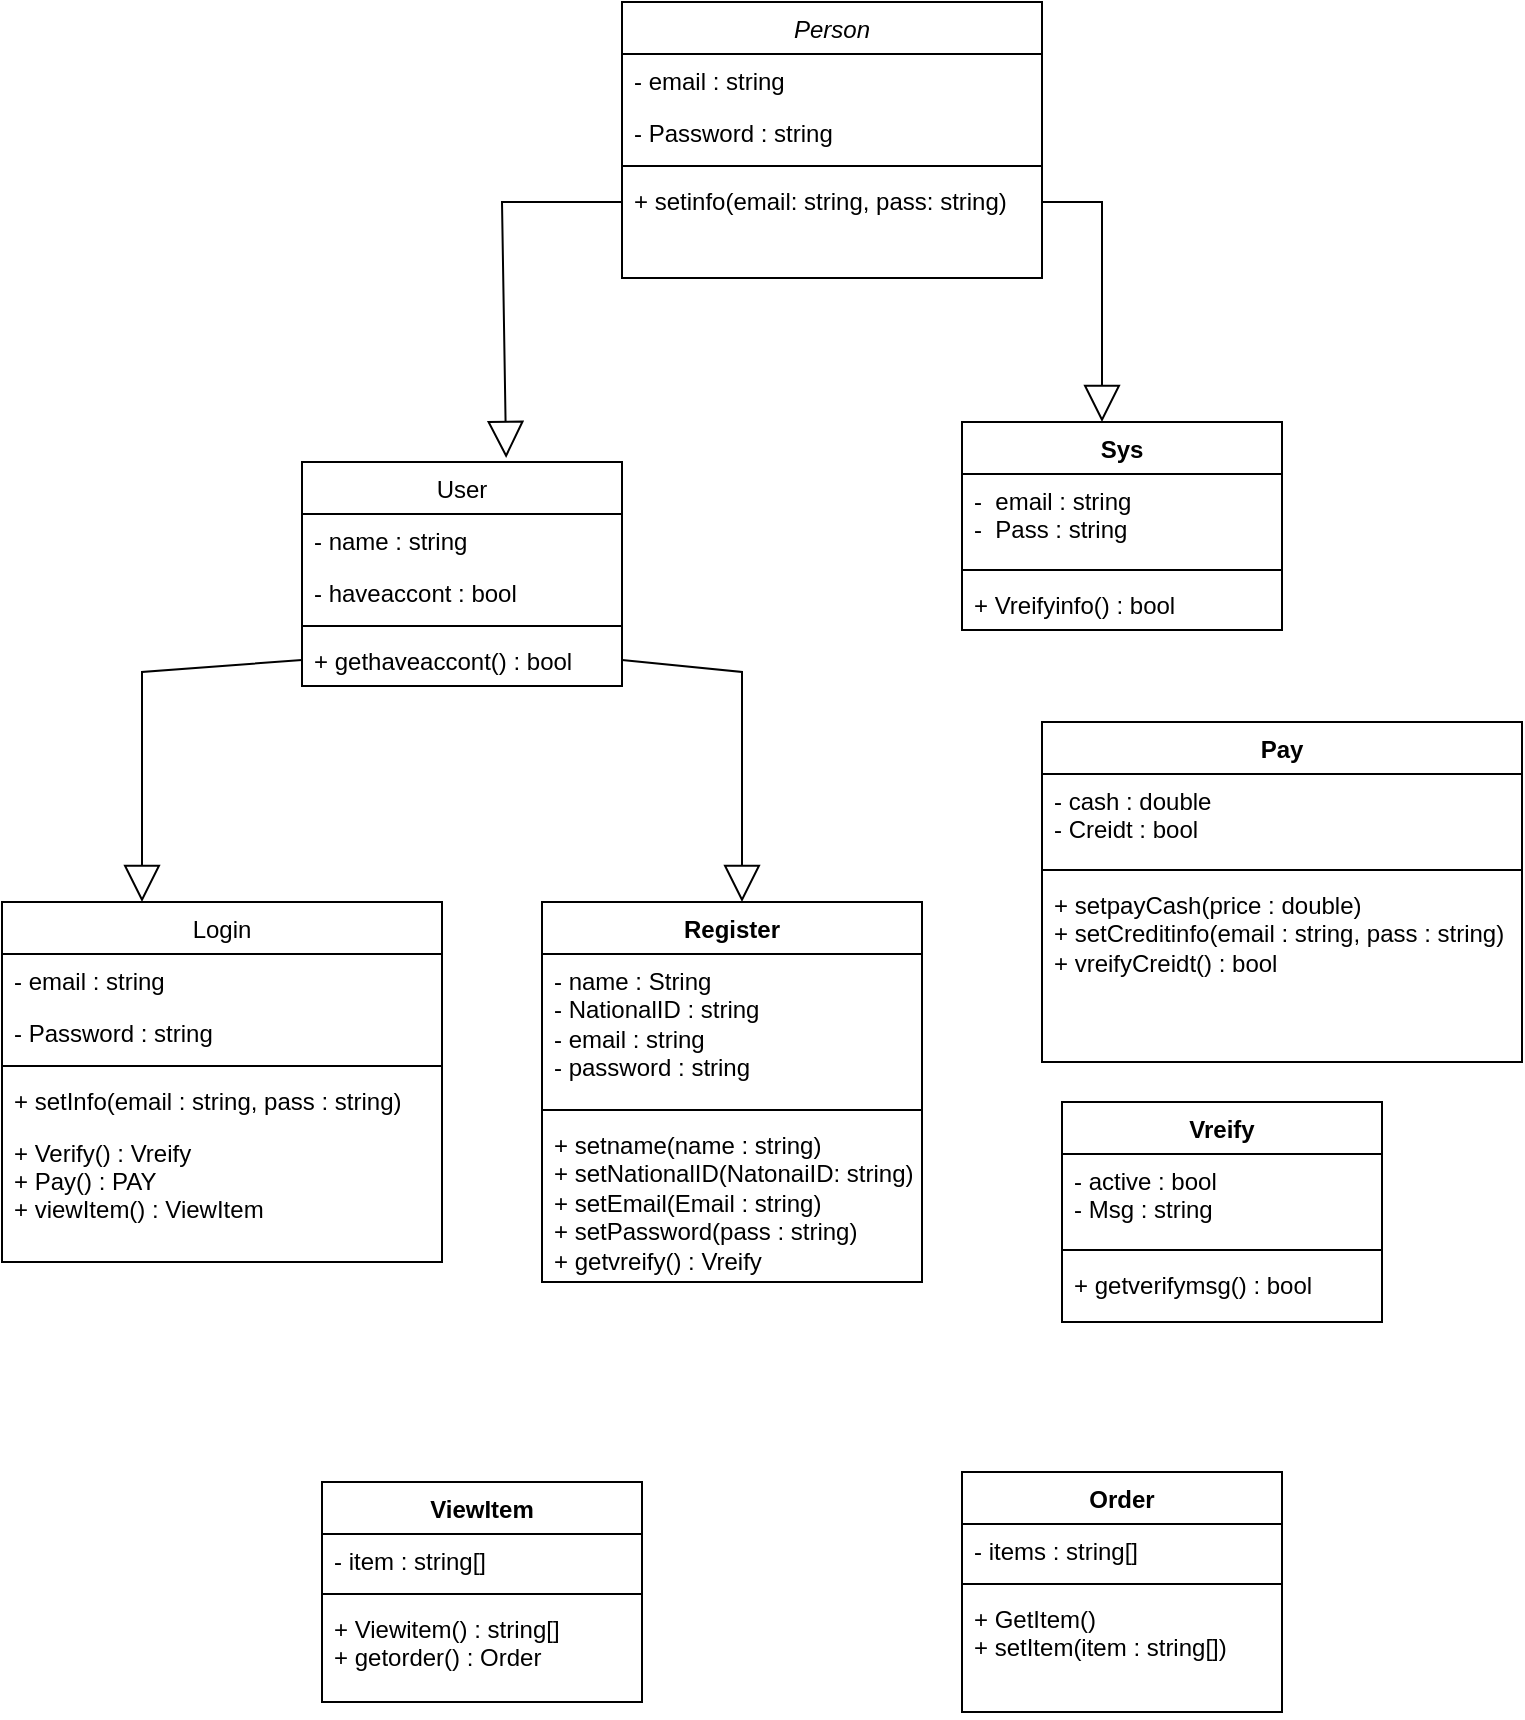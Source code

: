 <mxfile version="22.1.5" type="device">
  <diagram id="C5RBs43oDa-KdzZeNtuy" name="Page-1">
    <mxGraphModel dx="2140" dy="668" grid="1" gridSize="10" guides="1" tooltips="1" connect="1" arrows="1" fold="1" page="1" pageScale="1" pageWidth="827" pageHeight="1169" math="0" shadow="0">
      <root>
        <mxCell id="WIyWlLk6GJQsqaUBKTNV-0" />
        <mxCell id="WIyWlLk6GJQsqaUBKTNV-1" parent="WIyWlLk6GJQsqaUBKTNV-0" />
        <mxCell id="zkfFHV4jXpPFQw0GAbJ--0" value="Person" style="swimlane;fontStyle=2;align=center;verticalAlign=top;childLayout=stackLayout;horizontal=1;startSize=26;horizontalStack=0;resizeParent=1;resizeLast=0;collapsible=1;marginBottom=0;rounded=0;shadow=0;strokeWidth=1;" parent="WIyWlLk6GJQsqaUBKTNV-1" vertex="1">
          <mxGeometry x="150" y="150" width="210" height="138" as="geometry">
            <mxRectangle x="230" y="140" width="160" height="26" as="alternateBounds" />
          </mxGeometry>
        </mxCell>
        <mxCell id="zkfFHV4jXpPFQw0GAbJ--1" value="- email : string" style="text;align=left;verticalAlign=top;spacingLeft=4;spacingRight=4;overflow=hidden;rotatable=0;points=[[0,0.5],[1,0.5]];portConstraint=eastwest;" parent="zkfFHV4jXpPFQw0GAbJ--0" vertex="1">
          <mxGeometry y="26" width="210" height="26" as="geometry" />
        </mxCell>
        <mxCell id="zkfFHV4jXpPFQw0GAbJ--2" value="- Password : string" style="text;align=left;verticalAlign=top;spacingLeft=4;spacingRight=4;overflow=hidden;rotatable=0;points=[[0,0.5],[1,0.5]];portConstraint=eastwest;rounded=0;shadow=0;html=0;" parent="zkfFHV4jXpPFQw0GAbJ--0" vertex="1">
          <mxGeometry y="52" width="210" height="26" as="geometry" />
        </mxCell>
        <mxCell id="zkfFHV4jXpPFQw0GAbJ--4" value="" style="line;html=1;strokeWidth=1;align=left;verticalAlign=middle;spacingTop=-1;spacingLeft=3;spacingRight=3;rotatable=0;labelPosition=right;points=[];portConstraint=eastwest;" parent="zkfFHV4jXpPFQw0GAbJ--0" vertex="1">
          <mxGeometry y="78" width="210" height="8" as="geometry" />
        </mxCell>
        <mxCell id="zkfFHV4jXpPFQw0GAbJ--5" value="+ setinfo(email: string, pass: string)" style="text;align=left;verticalAlign=top;spacingLeft=4;spacingRight=4;overflow=hidden;rotatable=0;points=[[0,0.5],[1,0.5]];portConstraint=eastwest;" parent="zkfFHV4jXpPFQw0GAbJ--0" vertex="1">
          <mxGeometry y="86" width="210" height="26" as="geometry" />
        </mxCell>
        <mxCell id="zkfFHV4jXpPFQw0GAbJ--6" value="User" style="swimlane;fontStyle=0;align=center;verticalAlign=top;childLayout=stackLayout;horizontal=1;startSize=26;horizontalStack=0;resizeParent=1;resizeLast=0;collapsible=1;marginBottom=0;rounded=0;shadow=0;strokeWidth=1;" parent="WIyWlLk6GJQsqaUBKTNV-1" vertex="1">
          <mxGeometry x="-10" y="380" width="160" height="112" as="geometry">
            <mxRectangle x="130" y="380" width="160" height="26" as="alternateBounds" />
          </mxGeometry>
        </mxCell>
        <mxCell id="zkfFHV4jXpPFQw0GAbJ--7" value="- name : string" style="text;align=left;verticalAlign=top;spacingLeft=4;spacingRight=4;overflow=hidden;rotatable=0;points=[[0,0.5],[1,0.5]];portConstraint=eastwest;" parent="zkfFHV4jXpPFQw0GAbJ--6" vertex="1">
          <mxGeometry y="26" width="160" height="26" as="geometry" />
        </mxCell>
        <mxCell id="zkfFHV4jXpPFQw0GAbJ--8" value="- haveaccont : bool" style="text;align=left;verticalAlign=top;spacingLeft=4;spacingRight=4;overflow=hidden;rotatable=0;points=[[0,0.5],[1,0.5]];portConstraint=eastwest;rounded=0;shadow=0;html=0;" parent="zkfFHV4jXpPFQw0GAbJ--6" vertex="1">
          <mxGeometry y="52" width="160" height="26" as="geometry" />
        </mxCell>
        <mxCell id="zkfFHV4jXpPFQw0GAbJ--9" value="" style="line;html=1;strokeWidth=1;align=left;verticalAlign=middle;spacingTop=-1;spacingLeft=3;spacingRight=3;rotatable=0;labelPosition=right;points=[];portConstraint=eastwest;" parent="zkfFHV4jXpPFQw0GAbJ--6" vertex="1">
          <mxGeometry y="78" width="160" height="8" as="geometry" />
        </mxCell>
        <mxCell id="zkfFHV4jXpPFQw0GAbJ--11" value="+ gethaveaccont() : bool" style="text;align=left;verticalAlign=top;spacingLeft=4;spacingRight=4;overflow=hidden;rotatable=0;points=[[0,0.5],[1,0.5]];portConstraint=eastwest;" parent="zkfFHV4jXpPFQw0GAbJ--6" vertex="1">
          <mxGeometry y="86" width="160" height="26" as="geometry" />
        </mxCell>
        <mxCell id="4Id-0BWPRSscgzZ5lL-D-0" value="Login" style="swimlane;fontStyle=0;align=center;verticalAlign=top;childLayout=stackLayout;horizontal=1;startSize=26;horizontalStack=0;resizeParent=1;resizeLast=0;collapsible=1;marginBottom=0;rounded=0;shadow=0;strokeWidth=1;" vertex="1" parent="WIyWlLk6GJQsqaUBKTNV-1">
          <mxGeometry x="-160" y="600" width="220" height="180" as="geometry">
            <mxRectangle x="130" y="380" width="160" height="26" as="alternateBounds" />
          </mxGeometry>
        </mxCell>
        <mxCell id="4Id-0BWPRSscgzZ5lL-D-1" value="- email : string" style="text;align=left;verticalAlign=top;spacingLeft=4;spacingRight=4;overflow=hidden;rotatable=0;points=[[0,0.5],[1,0.5]];portConstraint=eastwest;" vertex="1" parent="4Id-0BWPRSscgzZ5lL-D-0">
          <mxGeometry y="26" width="220" height="26" as="geometry" />
        </mxCell>
        <mxCell id="4Id-0BWPRSscgzZ5lL-D-2" value="- Password : string" style="text;align=left;verticalAlign=top;spacingLeft=4;spacingRight=4;overflow=hidden;rotatable=0;points=[[0,0.5],[1,0.5]];portConstraint=eastwest;rounded=0;shadow=0;html=0;" vertex="1" parent="4Id-0BWPRSscgzZ5lL-D-0">
          <mxGeometry y="52" width="220" height="26" as="geometry" />
        </mxCell>
        <mxCell id="4Id-0BWPRSscgzZ5lL-D-3" value="" style="line;html=1;strokeWidth=1;align=left;verticalAlign=middle;spacingTop=-1;spacingLeft=3;spacingRight=3;rotatable=0;labelPosition=right;points=[];portConstraint=eastwest;" vertex="1" parent="4Id-0BWPRSscgzZ5lL-D-0">
          <mxGeometry y="78" width="220" height="8" as="geometry" />
        </mxCell>
        <mxCell id="4Id-0BWPRSscgzZ5lL-D-4" value="+ setInfo(email : string, pass : string)" style="text;align=left;verticalAlign=top;spacingLeft=4;spacingRight=4;overflow=hidden;rotatable=0;points=[[0,0.5],[1,0.5]];portConstraint=eastwest;fontStyle=0" vertex="1" parent="4Id-0BWPRSscgzZ5lL-D-0">
          <mxGeometry y="86" width="220" height="26" as="geometry" />
        </mxCell>
        <mxCell id="4Id-0BWPRSscgzZ5lL-D-5" value="+ Verify() : Vreify&#xa;+ Pay() : PAY&#xa;+ viewItem() : ViewItem" style="text;align=left;verticalAlign=top;spacingLeft=4;spacingRight=4;overflow=hidden;rotatable=0;points=[[0,0.5],[1,0.5]];portConstraint=eastwest;" vertex="1" parent="4Id-0BWPRSscgzZ5lL-D-0">
          <mxGeometry y="112" width="220" height="58" as="geometry" />
        </mxCell>
        <mxCell id="4Id-0BWPRSscgzZ5lL-D-13" value="Register" style="swimlane;fontStyle=1;align=center;verticalAlign=top;childLayout=stackLayout;horizontal=1;startSize=26;horizontalStack=0;resizeParent=1;resizeParentMax=0;resizeLast=0;collapsible=1;marginBottom=0;whiteSpace=wrap;html=1;" vertex="1" parent="WIyWlLk6GJQsqaUBKTNV-1">
          <mxGeometry x="110" y="600" width="190" height="190" as="geometry" />
        </mxCell>
        <mxCell id="4Id-0BWPRSscgzZ5lL-D-14" value="- name : String&lt;br style=&quot;border-color: var(--border-color); padding: 0px; margin: 0px;&quot;&gt;&lt;span style=&quot;&quot;&gt;- NationalID : string&lt;/span&gt;&lt;br style=&quot;border-color: var(--border-color); padding: 0px; margin: 0px;&quot;&gt;&lt;span style=&quot;&quot;&gt;- email : string&lt;/span&gt;&lt;br style=&quot;border-color: var(--border-color); padding: 0px; margin: 0px;&quot;&gt;&lt;span style=&quot;&quot;&gt;- password : string&lt;/span&gt;" style="text;strokeColor=none;fillColor=none;align=left;verticalAlign=top;spacingLeft=4;spacingRight=4;overflow=hidden;rotatable=0;points=[[0,0.5],[1,0.5]];portConstraint=eastwest;whiteSpace=wrap;html=1;" vertex="1" parent="4Id-0BWPRSscgzZ5lL-D-13">
          <mxGeometry y="26" width="190" height="74" as="geometry" />
        </mxCell>
        <mxCell id="4Id-0BWPRSscgzZ5lL-D-15" value="" style="line;strokeWidth=1;fillColor=none;align=left;verticalAlign=middle;spacingTop=-1;spacingLeft=3;spacingRight=3;rotatable=0;labelPosition=right;points=[];portConstraint=eastwest;strokeColor=inherit;" vertex="1" parent="4Id-0BWPRSscgzZ5lL-D-13">
          <mxGeometry y="100" width="190" height="8" as="geometry" />
        </mxCell>
        <mxCell id="4Id-0BWPRSscgzZ5lL-D-16" value="+ setname(name : string)&lt;br&gt;+ setNationalID(NatonaiID: string)&lt;br&gt;+ setEmail(Email : string)&lt;br&gt;+ setPassword(pass : string)&lt;br&gt;+ getvreify() : Vreify" style="text;strokeColor=none;fillColor=none;align=left;verticalAlign=top;spacingLeft=4;spacingRight=4;overflow=hidden;rotatable=0;points=[[0,0.5],[1,0.5]];portConstraint=eastwest;whiteSpace=wrap;html=1;" vertex="1" parent="4Id-0BWPRSscgzZ5lL-D-13">
          <mxGeometry y="108" width="190" height="82" as="geometry" />
        </mxCell>
        <mxCell id="4Id-0BWPRSscgzZ5lL-D-22" value="Vreify" style="swimlane;fontStyle=1;align=center;verticalAlign=top;childLayout=stackLayout;horizontal=1;startSize=26;horizontalStack=0;resizeParent=1;resizeParentMax=0;resizeLast=0;collapsible=1;marginBottom=0;whiteSpace=wrap;html=1;" vertex="1" parent="WIyWlLk6GJQsqaUBKTNV-1">
          <mxGeometry x="370" y="700" width="160" height="110" as="geometry" />
        </mxCell>
        <mxCell id="4Id-0BWPRSscgzZ5lL-D-23" value="- active : bool&lt;br style=&quot;border-color: var(--border-color); padding: 0px; margin: 0px;&quot;&gt;&lt;span style=&quot;&quot;&gt;- Msg : string&lt;/span&gt;" style="text;strokeColor=none;fillColor=none;align=left;verticalAlign=top;spacingLeft=4;spacingRight=4;overflow=hidden;rotatable=0;points=[[0,0.5],[1,0.5]];portConstraint=eastwest;whiteSpace=wrap;html=1;" vertex="1" parent="4Id-0BWPRSscgzZ5lL-D-22">
          <mxGeometry y="26" width="160" height="44" as="geometry" />
        </mxCell>
        <mxCell id="4Id-0BWPRSscgzZ5lL-D-24" value="" style="line;strokeWidth=1;fillColor=none;align=left;verticalAlign=middle;spacingTop=-1;spacingLeft=3;spacingRight=3;rotatable=0;labelPosition=right;points=[];portConstraint=eastwest;strokeColor=inherit;" vertex="1" parent="4Id-0BWPRSscgzZ5lL-D-22">
          <mxGeometry y="70" width="160" height="8" as="geometry" />
        </mxCell>
        <mxCell id="4Id-0BWPRSscgzZ5lL-D-25" value="+ getverifymsg() : bool" style="text;strokeColor=none;fillColor=none;align=left;verticalAlign=top;spacingLeft=4;spacingRight=4;overflow=hidden;rotatable=0;points=[[0,0.5],[1,0.5]];portConstraint=eastwest;whiteSpace=wrap;html=1;" vertex="1" parent="4Id-0BWPRSscgzZ5lL-D-22">
          <mxGeometry y="78" width="160" height="32" as="geometry" />
        </mxCell>
        <mxCell id="4Id-0BWPRSscgzZ5lL-D-26" value="Sys" style="swimlane;fontStyle=1;align=center;verticalAlign=top;childLayout=stackLayout;horizontal=1;startSize=26;horizontalStack=0;resizeParent=1;resizeParentMax=0;resizeLast=0;collapsible=1;marginBottom=0;whiteSpace=wrap;html=1;" vertex="1" parent="WIyWlLk6GJQsqaUBKTNV-1">
          <mxGeometry x="320" y="360" width="160" height="104" as="geometry" />
        </mxCell>
        <mxCell id="4Id-0BWPRSscgzZ5lL-D-27" value="-&amp;nbsp; email : string&lt;br&gt;-&amp;nbsp; Pass : string" style="text;strokeColor=none;fillColor=none;align=left;verticalAlign=top;spacingLeft=4;spacingRight=4;overflow=hidden;rotatable=0;points=[[0,0.5],[1,0.5]];portConstraint=eastwest;whiteSpace=wrap;html=1;" vertex="1" parent="4Id-0BWPRSscgzZ5lL-D-26">
          <mxGeometry y="26" width="160" height="44" as="geometry" />
        </mxCell>
        <mxCell id="4Id-0BWPRSscgzZ5lL-D-28" value="" style="line;strokeWidth=1;fillColor=none;align=left;verticalAlign=middle;spacingTop=-1;spacingLeft=3;spacingRight=3;rotatable=0;labelPosition=right;points=[];portConstraint=eastwest;strokeColor=inherit;" vertex="1" parent="4Id-0BWPRSscgzZ5lL-D-26">
          <mxGeometry y="70" width="160" height="8" as="geometry" />
        </mxCell>
        <mxCell id="4Id-0BWPRSscgzZ5lL-D-29" value="+ Vreifyinfo() : bool" style="text;strokeColor=none;fillColor=none;align=left;verticalAlign=top;spacingLeft=4;spacingRight=4;overflow=hidden;rotatable=0;points=[[0,0.5],[1,0.5]];portConstraint=eastwest;whiteSpace=wrap;html=1;" vertex="1" parent="4Id-0BWPRSscgzZ5lL-D-26">
          <mxGeometry y="78" width="160" height="26" as="geometry" />
        </mxCell>
        <mxCell id="4Id-0BWPRSscgzZ5lL-D-31" value="Pay" style="swimlane;fontStyle=1;align=center;verticalAlign=top;childLayout=stackLayout;horizontal=1;startSize=26;horizontalStack=0;resizeParent=1;resizeParentMax=0;resizeLast=0;collapsible=1;marginBottom=0;whiteSpace=wrap;html=1;" vertex="1" parent="WIyWlLk6GJQsqaUBKTNV-1">
          <mxGeometry x="360" y="510" width="240" height="170" as="geometry" />
        </mxCell>
        <mxCell id="4Id-0BWPRSscgzZ5lL-D-32" value="- cash : double&lt;br&gt;- Creidt : bool" style="text;strokeColor=none;fillColor=none;align=left;verticalAlign=top;spacingLeft=4;spacingRight=4;overflow=hidden;rotatable=0;points=[[0,0.5],[1,0.5]];portConstraint=eastwest;whiteSpace=wrap;html=1;" vertex="1" parent="4Id-0BWPRSscgzZ5lL-D-31">
          <mxGeometry y="26" width="240" height="44" as="geometry" />
        </mxCell>
        <mxCell id="4Id-0BWPRSscgzZ5lL-D-33" value="" style="line;strokeWidth=1;fillColor=none;align=left;verticalAlign=middle;spacingTop=-1;spacingLeft=3;spacingRight=3;rotatable=0;labelPosition=right;points=[];portConstraint=eastwest;strokeColor=inherit;" vertex="1" parent="4Id-0BWPRSscgzZ5lL-D-31">
          <mxGeometry y="70" width="240" height="8" as="geometry" />
        </mxCell>
        <mxCell id="4Id-0BWPRSscgzZ5lL-D-34" value="+ setpayCash(price : double)&lt;br&gt;+ setCreditinfo(email : string, pass : string)&lt;br&gt;+ vreifyCreidt() : bool" style="text;strokeColor=none;fillColor=none;align=left;verticalAlign=top;spacingLeft=4;spacingRight=4;overflow=hidden;rotatable=0;points=[[0,0.5],[1,0.5]];portConstraint=eastwest;whiteSpace=wrap;html=1;" vertex="1" parent="4Id-0BWPRSscgzZ5lL-D-31">
          <mxGeometry y="78" width="240" height="92" as="geometry" />
        </mxCell>
        <mxCell id="4Id-0BWPRSscgzZ5lL-D-36" value="ViewItem" style="swimlane;fontStyle=1;align=center;verticalAlign=top;childLayout=stackLayout;horizontal=1;startSize=26;horizontalStack=0;resizeParent=1;resizeParentMax=0;resizeLast=0;collapsible=1;marginBottom=0;whiteSpace=wrap;html=1;" vertex="1" parent="WIyWlLk6GJQsqaUBKTNV-1">
          <mxGeometry y="890" width="160" height="110" as="geometry" />
        </mxCell>
        <mxCell id="4Id-0BWPRSscgzZ5lL-D-37" value="- item : string[]" style="text;strokeColor=none;fillColor=none;align=left;verticalAlign=top;spacingLeft=4;spacingRight=4;overflow=hidden;rotatable=0;points=[[0,0.5],[1,0.5]];portConstraint=eastwest;whiteSpace=wrap;html=1;" vertex="1" parent="4Id-0BWPRSscgzZ5lL-D-36">
          <mxGeometry y="26" width="160" height="26" as="geometry" />
        </mxCell>
        <mxCell id="4Id-0BWPRSscgzZ5lL-D-38" value="" style="line;strokeWidth=1;fillColor=none;align=left;verticalAlign=middle;spacingTop=-1;spacingLeft=3;spacingRight=3;rotatable=0;labelPosition=right;points=[];portConstraint=eastwest;strokeColor=inherit;" vertex="1" parent="4Id-0BWPRSscgzZ5lL-D-36">
          <mxGeometry y="52" width="160" height="8" as="geometry" />
        </mxCell>
        <mxCell id="4Id-0BWPRSscgzZ5lL-D-39" value="+ Viewitem() : string[]&lt;br&gt;+ getorder() : Order" style="text;strokeColor=none;fillColor=none;align=left;verticalAlign=top;spacingLeft=4;spacingRight=4;overflow=hidden;rotatable=0;points=[[0,0.5],[1,0.5]];portConstraint=eastwest;whiteSpace=wrap;html=1;" vertex="1" parent="4Id-0BWPRSscgzZ5lL-D-36">
          <mxGeometry y="60" width="160" height="50" as="geometry" />
        </mxCell>
        <mxCell id="4Id-0BWPRSscgzZ5lL-D-43" value="Order" style="swimlane;fontStyle=1;align=center;verticalAlign=top;childLayout=stackLayout;horizontal=1;startSize=26;horizontalStack=0;resizeParent=1;resizeParentMax=0;resizeLast=0;collapsible=1;marginBottom=0;whiteSpace=wrap;html=1;" vertex="1" parent="WIyWlLk6GJQsqaUBKTNV-1">
          <mxGeometry x="320" y="885" width="160" height="120" as="geometry" />
        </mxCell>
        <mxCell id="4Id-0BWPRSscgzZ5lL-D-44" value="- items : string[]" style="text;strokeColor=none;fillColor=none;align=left;verticalAlign=top;spacingLeft=4;spacingRight=4;overflow=hidden;rotatable=0;points=[[0,0.5],[1,0.5]];portConstraint=eastwest;whiteSpace=wrap;html=1;" vertex="1" parent="4Id-0BWPRSscgzZ5lL-D-43">
          <mxGeometry y="26" width="160" height="26" as="geometry" />
        </mxCell>
        <mxCell id="4Id-0BWPRSscgzZ5lL-D-45" value="" style="line;strokeWidth=1;fillColor=none;align=left;verticalAlign=middle;spacingTop=-1;spacingLeft=3;spacingRight=3;rotatable=0;labelPosition=right;points=[];portConstraint=eastwest;strokeColor=inherit;" vertex="1" parent="4Id-0BWPRSscgzZ5lL-D-43">
          <mxGeometry y="52" width="160" height="8" as="geometry" />
        </mxCell>
        <mxCell id="4Id-0BWPRSscgzZ5lL-D-46" value="+ GetItem()&lt;br&gt;+ setItem(item : string[])" style="text;strokeColor=none;fillColor=none;align=left;verticalAlign=top;spacingLeft=4;spacingRight=4;overflow=hidden;rotatable=0;points=[[0,0.5],[1,0.5]];portConstraint=eastwest;whiteSpace=wrap;html=1;" vertex="1" parent="4Id-0BWPRSscgzZ5lL-D-43">
          <mxGeometry y="60" width="160" height="60" as="geometry" />
        </mxCell>
        <mxCell id="4Id-0BWPRSscgzZ5lL-D-47" value="" style="endArrow=block;endSize=16;endFill=0;html=1;rounded=0;exitX=0;exitY=0.5;exitDx=0;exitDy=0;" edge="1" parent="WIyWlLk6GJQsqaUBKTNV-1" source="zkfFHV4jXpPFQw0GAbJ--11">
          <mxGeometry width="160" relative="1" as="geometry">
            <mxPoint x="-140" y="560" as="sourcePoint" />
            <mxPoint x="-90" y="600" as="targetPoint" />
            <Array as="points">
              <mxPoint x="-90" y="485" />
            </Array>
          </mxGeometry>
        </mxCell>
        <mxCell id="4Id-0BWPRSscgzZ5lL-D-48" value="" style="endArrow=block;endSize=16;endFill=0;html=1;rounded=0;exitX=1;exitY=0.5;exitDx=0;exitDy=0;" edge="1" parent="WIyWlLk6GJQsqaUBKTNV-1" source="zkfFHV4jXpPFQw0GAbJ--11">
          <mxGeometry width="160" relative="1" as="geometry">
            <mxPoint x="290" y="485" as="sourcePoint" />
            <mxPoint x="210" y="600" as="targetPoint" />
            <Array as="points">
              <mxPoint x="210" y="485" />
            </Array>
          </mxGeometry>
        </mxCell>
        <mxCell id="4Id-0BWPRSscgzZ5lL-D-49" value="" style="endArrow=block;endSize=16;endFill=0;html=1;rounded=0;entryX=0.638;entryY=-0.018;entryDx=0;entryDy=0;entryPerimeter=0;" edge="1" parent="WIyWlLk6GJQsqaUBKTNV-1" target="zkfFHV4jXpPFQw0GAbJ--6">
          <mxGeometry width="160" relative="1" as="geometry">
            <mxPoint x="150" y="250" as="sourcePoint" />
            <mxPoint x="90" y="360" as="targetPoint" />
            <Array as="points">
              <mxPoint x="90" y="250" />
            </Array>
          </mxGeometry>
        </mxCell>
        <mxCell id="4Id-0BWPRSscgzZ5lL-D-50" value="" style="endArrow=block;endSize=16;endFill=0;html=1;rounded=0;" edge="1" parent="WIyWlLk6GJQsqaUBKTNV-1">
          <mxGeometry width="160" relative="1" as="geometry">
            <mxPoint x="360" y="250" as="sourcePoint" />
            <mxPoint x="390" y="360" as="targetPoint" />
            <Array as="points">
              <mxPoint x="390" y="250" />
            </Array>
          </mxGeometry>
        </mxCell>
      </root>
    </mxGraphModel>
  </diagram>
</mxfile>
